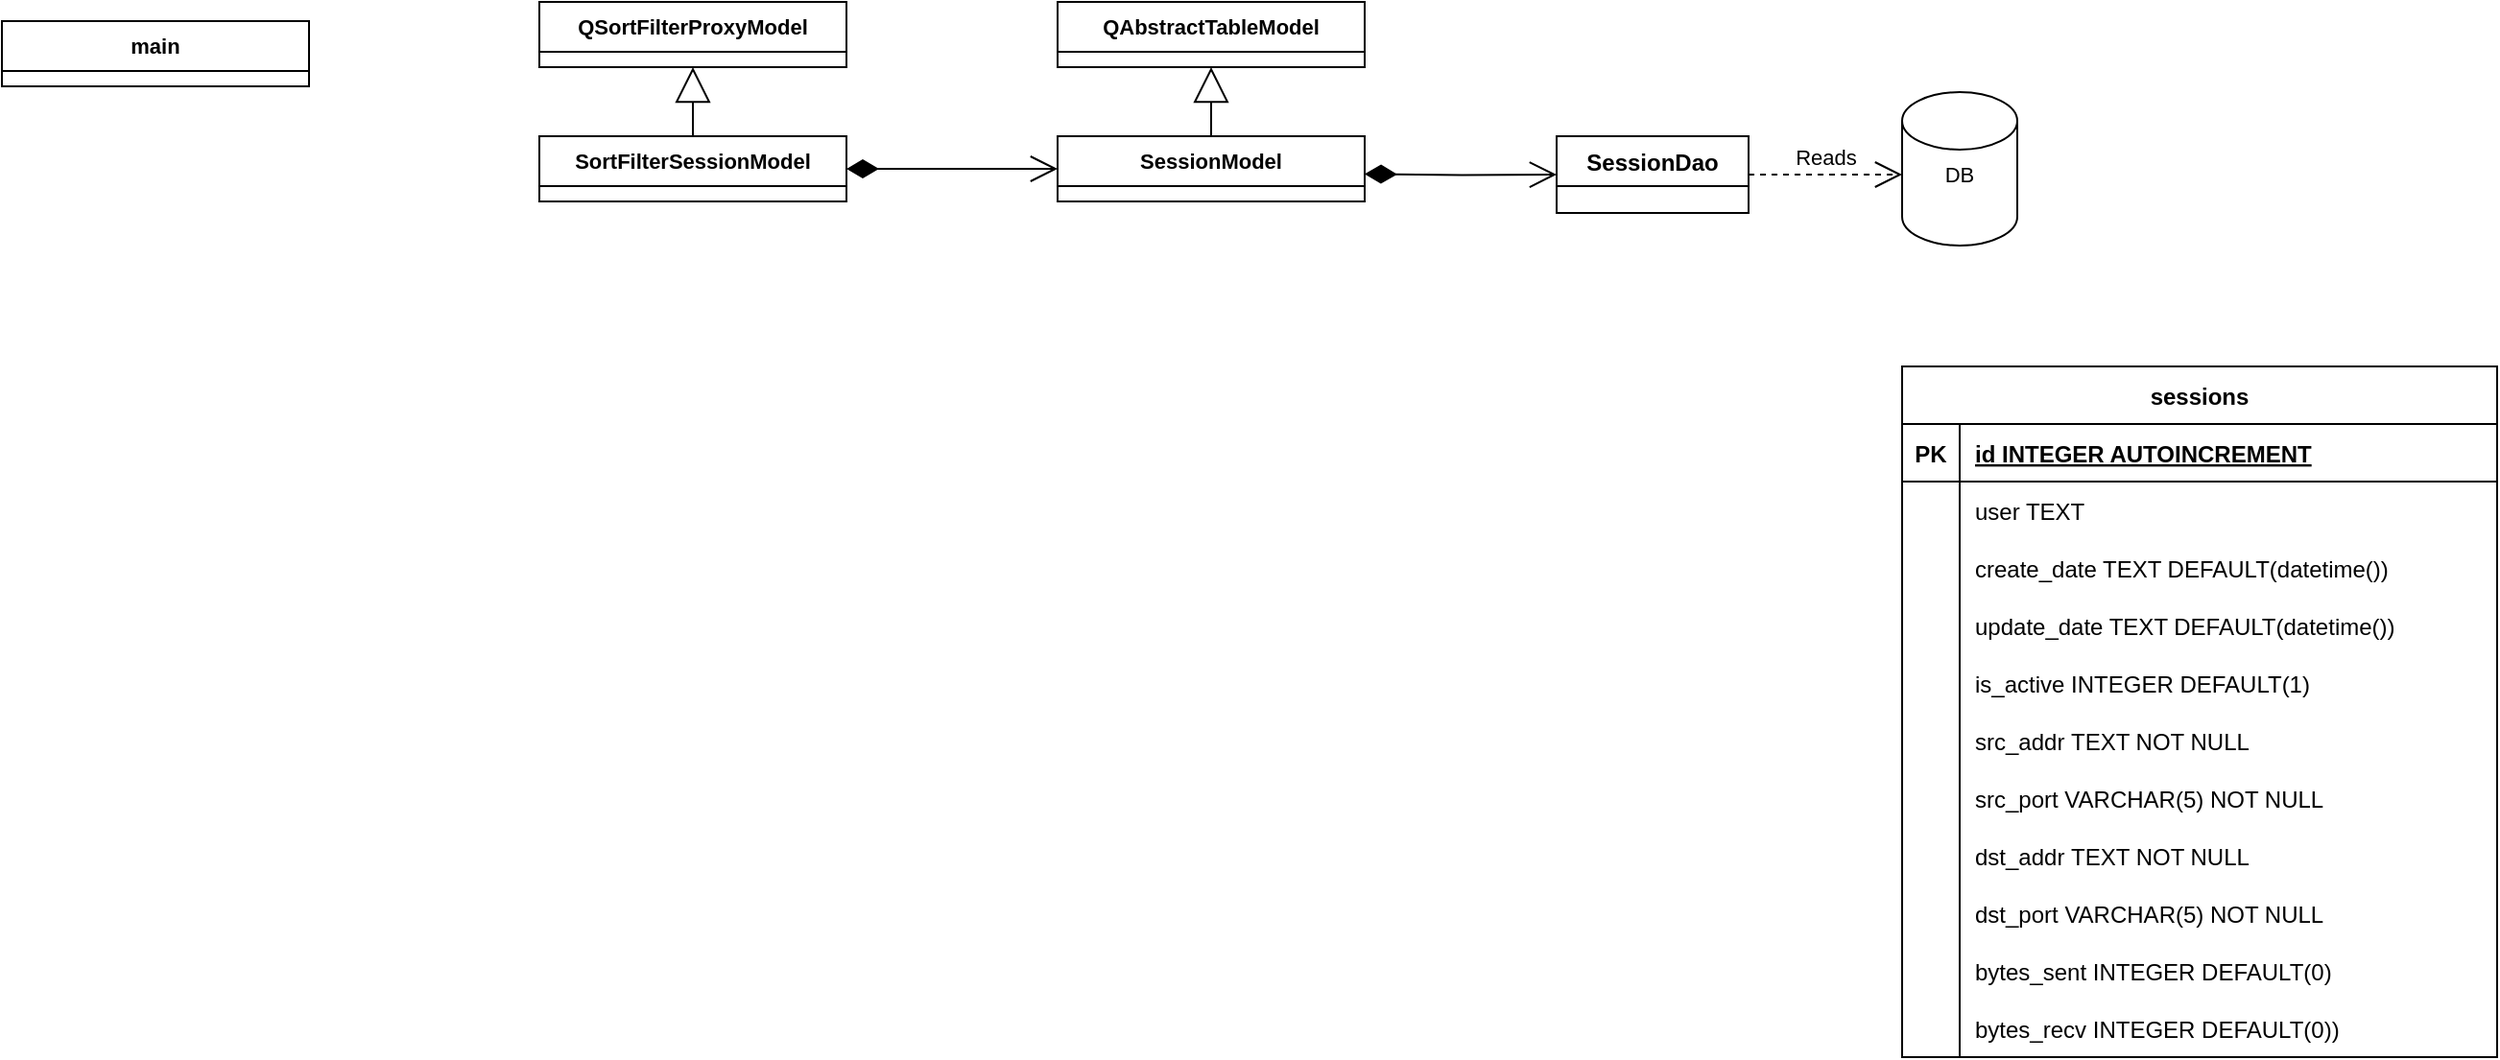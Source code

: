 <mxfile version="20.2.0" type="device"><diagram id="iTmhF2SwXaO4vA-vGADD" name="Page-1"><mxGraphModel dx="1839" dy="521" grid="1" gridSize="10" guides="1" tooltips="1" connect="1" arrows="1" fold="1" page="1" pageScale="1" pageWidth="850" pageHeight="1100" math="0" shadow="0"><root><mxCell id="0"/><mxCell id="1" parent="0"/><mxCell id="kBFMwJfpzvh-c2nmUErz-2" value="sessions" style="shape=table;startSize=30;container=1;collapsible=1;childLayout=tableLayout;fixedRows=1;rowLines=0;fontStyle=1;align=center;resizeLast=1;" parent="1" vertex="1"><mxGeometry x="530" y="530" width="310" height="360" as="geometry"/></mxCell><mxCell id="kBFMwJfpzvh-c2nmUErz-3" value="" style="shape=tableRow;horizontal=0;startSize=0;swimlaneHead=0;swimlaneBody=0;fillColor=none;collapsible=0;dropTarget=0;points=[[0,0.5],[1,0.5]];portConstraint=eastwest;top=0;left=0;right=0;bottom=1;" parent="kBFMwJfpzvh-c2nmUErz-2" vertex="1"><mxGeometry y="30" width="310" height="30" as="geometry"/></mxCell><mxCell id="kBFMwJfpzvh-c2nmUErz-4" value="PK" style="shape=partialRectangle;connectable=0;fillColor=none;top=0;left=0;bottom=0;right=0;fontStyle=1;overflow=hidden;" parent="kBFMwJfpzvh-c2nmUErz-3" vertex="1"><mxGeometry width="30" height="30" as="geometry"><mxRectangle width="30" height="30" as="alternateBounds"/></mxGeometry></mxCell><mxCell id="kBFMwJfpzvh-c2nmUErz-5" value="id INTEGER AUTOINCREMENT" style="shape=partialRectangle;connectable=0;fillColor=none;top=0;left=0;bottom=0;right=0;align=left;spacingLeft=6;fontStyle=5;overflow=hidden;" parent="kBFMwJfpzvh-c2nmUErz-3" vertex="1"><mxGeometry x="30" width="280" height="30" as="geometry"><mxRectangle width="280" height="30" as="alternateBounds"/></mxGeometry></mxCell><mxCell id="kBFMwJfpzvh-c2nmUErz-6" value="" style="shape=tableRow;horizontal=0;startSize=0;swimlaneHead=0;swimlaneBody=0;fillColor=none;collapsible=0;dropTarget=0;points=[[0,0.5],[1,0.5]];portConstraint=eastwest;top=0;left=0;right=0;bottom=0;" parent="kBFMwJfpzvh-c2nmUErz-2" vertex="1"><mxGeometry y="60" width="310" height="30" as="geometry"/></mxCell><mxCell id="kBFMwJfpzvh-c2nmUErz-7" value="" style="shape=partialRectangle;connectable=0;fillColor=none;top=0;left=0;bottom=0;right=0;editable=1;overflow=hidden;" parent="kBFMwJfpzvh-c2nmUErz-6" vertex="1"><mxGeometry width="30" height="30" as="geometry"><mxRectangle width="30" height="30" as="alternateBounds"/></mxGeometry></mxCell><mxCell id="kBFMwJfpzvh-c2nmUErz-8" value="user TEXT" style="shape=partialRectangle;connectable=0;fillColor=none;top=0;left=0;bottom=0;right=0;align=left;spacingLeft=6;overflow=hidden;" parent="kBFMwJfpzvh-c2nmUErz-6" vertex="1"><mxGeometry x="30" width="280" height="30" as="geometry"><mxRectangle width="280" height="30" as="alternateBounds"/></mxGeometry></mxCell><mxCell id="kBFMwJfpzvh-c2nmUErz-9" value="" style="shape=tableRow;horizontal=0;startSize=0;swimlaneHead=0;swimlaneBody=0;fillColor=none;collapsible=0;dropTarget=0;points=[[0,0.5],[1,0.5]];portConstraint=eastwest;top=0;left=0;right=0;bottom=0;" parent="kBFMwJfpzvh-c2nmUErz-2" vertex="1"><mxGeometry y="90" width="310" height="30" as="geometry"/></mxCell><mxCell id="kBFMwJfpzvh-c2nmUErz-10" value="" style="shape=partialRectangle;connectable=0;fillColor=none;top=0;left=0;bottom=0;right=0;editable=1;overflow=hidden;" parent="kBFMwJfpzvh-c2nmUErz-9" vertex="1"><mxGeometry width="30" height="30" as="geometry"><mxRectangle width="30" height="30" as="alternateBounds"/></mxGeometry></mxCell><mxCell id="kBFMwJfpzvh-c2nmUErz-11" value="create_date TEXT DEFAULT(datetime())" style="shape=partialRectangle;connectable=0;fillColor=none;top=0;left=0;bottom=0;right=0;align=left;spacingLeft=6;overflow=hidden;" parent="kBFMwJfpzvh-c2nmUErz-9" vertex="1"><mxGeometry x="30" width="280" height="30" as="geometry"><mxRectangle width="280" height="30" as="alternateBounds"/></mxGeometry></mxCell><mxCell id="kBFMwJfpzvh-c2nmUErz-12" value="" style="shape=tableRow;horizontal=0;startSize=0;swimlaneHead=0;swimlaneBody=0;fillColor=none;collapsible=0;dropTarget=0;points=[[0,0.5],[1,0.5]];portConstraint=eastwest;top=0;left=0;right=0;bottom=0;" parent="kBFMwJfpzvh-c2nmUErz-2" vertex="1"><mxGeometry y="120" width="310" height="30" as="geometry"/></mxCell><mxCell id="kBFMwJfpzvh-c2nmUErz-13" value="" style="shape=partialRectangle;connectable=0;fillColor=none;top=0;left=0;bottom=0;right=0;editable=1;overflow=hidden;" parent="kBFMwJfpzvh-c2nmUErz-12" vertex="1"><mxGeometry width="30" height="30" as="geometry"><mxRectangle width="30" height="30" as="alternateBounds"/></mxGeometry></mxCell><mxCell id="kBFMwJfpzvh-c2nmUErz-14" value="update_date TEXT DEFAULT(datetime())" style="shape=partialRectangle;connectable=0;fillColor=none;top=0;left=0;bottom=0;right=0;align=left;spacingLeft=6;overflow=hidden;" parent="kBFMwJfpzvh-c2nmUErz-12" vertex="1"><mxGeometry x="30" width="280" height="30" as="geometry"><mxRectangle width="280" height="30" as="alternateBounds"/></mxGeometry></mxCell><mxCell id="kBFMwJfpzvh-c2nmUErz-17" style="shape=tableRow;horizontal=0;startSize=0;swimlaneHead=0;swimlaneBody=0;fillColor=none;collapsible=0;dropTarget=0;points=[[0,0.5],[1,0.5]];portConstraint=eastwest;top=0;left=0;right=0;bottom=0;" parent="kBFMwJfpzvh-c2nmUErz-2" vertex="1"><mxGeometry y="150" width="310" height="30" as="geometry"/></mxCell><mxCell id="kBFMwJfpzvh-c2nmUErz-18" style="shape=partialRectangle;connectable=0;fillColor=none;top=0;left=0;bottom=0;right=0;editable=1;overflow=hidden;" parent="kBFMwJfpzvh-c2nmUErz-17" vertex="1"><mxGeometry width="30" height="30" as="geometry"><mxRectangle width="30" height="30" as="alternateBounds"/></mxGeometry></mxCell><mxCell id="kBFMwJfpzvh-c2nmUErz-19" value="is_active INTEGER DEFAULT(1)" style="shape=partialRectangle;connectable=0;fillColor=none;top=0;left=0;bottom=0;right=0;align=left;spacingLeft=6;overflow=hidden;" parent="kBFMwJfpzvh-c2nmUErz-17" vertex="1"><mxGeometry x="30" width="280" height="30" as="geometry"><mxRectangle width="280" height="30" as="alternateBounds"/></mxGeometry></mxCell><mxCell id="kBFMwJfpzvh-c2nmUErz-20" style="shape=tableRow;horizontal=0;startSize=0;swimlaneHead=0;swimlaneBody=0;fillColor=none;collapsible=0;dropTarget=0;points=[[0,0.5],[1,0.5]];portConstraint=eastwest;top=0;left=0;right=0;bottom=0;" parent="kBFMwJfpzvh-c2nmUErz-2" vertex="1"><mxGeometry y="180" width="310" height="30" as="geometry"/></mxCell><mxCell id="kBFMwJfpzvh-c2nmUErz-21" style="shape=partialRectangle;connectable=0;fillColor=none;top=0;left=0;bottom=0;right=0;editable=1;overflow=hidden;" parent="kBFMwJfpzvh-c2nmUErz-20" vertex="1"><mxGeometry width="30" height="30" as="geometry"><mxRectangle width="30" height="30" as="alternateBounds"/></mxGeometry></mxCell><mxCell id="kBFMwJfpzvh-c2nmUErz-22" value="src_addr TEXT NOT NULL" style="shape=partialRectangle;connectable=0;fillColor=none;top=0;left=0;bottom=0;right=0;align=left;spacingLeft=6;overflow=hidden;" parent="kBFMwJfpzvh-c2nmUErz-20" vertex="1"><mxGeometry x="30" width="280" height="30" as="geometry"><mxRectangle width="280" height="30" as="alternateBounds"/></mxGeometry></mxCell><mxCell id="kBFMwJfpzvh-c2nmUErz-23" style="shape=tableRow;horizontal=0;startSize=0;swimlaneHead=0;swimlaneBody=0;fillColor=none;collapsible=0;dropTarget=0;points=[[0,0.5],[1,0.5]];portConstraint=eastwest;top=0;left=0;right=0;bottom=0;" parent="kBFMwJfpzvh-c2nmUErz-2" vertex="1"><mxGeometry y="210" width="310" height="30" as="geometry"/></mxCell><mxCell id="kBFMwJfpzvh-c2nmUErz-24" style="shape=partialRectangle;connectable=0;fillColor=none;top=0;left=0;bottom=0;right=0;editable=1;overflow=hidden;" parent="kBFMwJfpzvh-c2nmUErz-23" vertex="1"><mxGeometry width="30" height="30" as="geometry"><mxRectangle width="30" height="30" as="alternateBounds"/></mxGeometry></mxCell><mxCell id="kBFMwJfpzvh-c2nmUErz-25" value="src_port VARCHAR(5) NOT NULL" style="shape=partialRectangle;connectable=0;fillColor=none;top=0;left=0;bottom=0;right=0;align=left;spacingLeft=6;overflow=hidden;" parent="kBFMwJfpzvh-c2nmUErz-23" vertex="1"><mxGeometry x="30" width="280" height="30" as="geometry"><mxRectangle width="280" height="30" as="alternateBounds"/></mxGeometry></mxCell><mxCell id="kBFMwJfpzvh-c2nmUErz-26" style="shape=tableRow;horizontal=0;startSize=0;swimlaneHead=0;swimlaneBody=0;fillColor=none;collapsible=0;dropTarget=0;points=[[0,0.5],[1,0.5]];portConstraint=eastwest;top=0;left=0;right=0;bottom=0;" parent="kBFMwJfpzvh-c2nmUErz-2" vertex="1"><mxGeometry y="240" width="310" height="30" as="geometry"/></mxCell><mxCell id="kBFMwJfpzvh-c2nmUErz-27" style="shape=partialRectangle;connectable=0;fillColor=none;top=0;left=0;bottom=0;right=0;editable=1;overflow=hidden;" parent="kBFMwJfpzvh-c2nmUErz-26" vertex="1"><mxGeometry width="30" height="30" as="geometry"><mxRectangle width="30" height="30" as="alternateBounds"/></mxGeometry></mxCell><mxCell id="kBFMwJfpzvh-c2nmUErz-28" value="dst_addr TEXT NOT NULL" style="shape=partialRectangle;connectable=0;fillColor=none;top=0;left=0;bottom=0;right=0;align=left;spacingLeft=6;overflow=hidden;" parent="kBFMwJfpzvh-c2nmUErz-26" vertex="1"><mxGeometry x="30" width="280" height="30" as="geometry"><mxRectangle width="280" height="30" as="alternateBounds"/></mxGeometry></mxCell><mxCell id="kBFMwJfpzvh-c2nmUErz-29" style="shape=tableRow;horizontal=0;startSize=0;swimlaneHead=0;swimlaneBody=0;fillColor=none;collapsible=0;dropTarget=0;points=[[0,0.5],[1,0.5]];portConstraint=eastwest;top=0;left=0;right=0;bottom=0;" parent="kBFMwJfpzvh-c2nmUErz-2" vertex="1"><mxGeometry y="270" width="310" height="30" as="geometry"/></mxCell><mxCell id="kBFMwJfpzvh-c2nmUErz-30" style="shape=partialRectangle;connectable=0;fillColor=none;top=0;left=0;bottom=0;right=0;editable=1;overflow=hidden;" parent="kBFMwJfpzvh-c2nmUErz-29" vertex="1"><mxGeometry width="30" height="30" as="geometry"><mxRectangle width="30" height="30" as="alternateBounds"/></mxGeometry></mxCell><mxCell id="kBFMwJfpzvh-c2nmUErz-31" value="dst_port VARCHAR(5) NOT NULL" style="shape=partialRectangle;connectable=0;fillColor=none;top=0;left=0;bottom=0;right=0;align=left;spacingLeft=6;overflow=hidden;" parent="kBFMwJfpzvh-c2nmUErz-29" vertex="1"><mxGeometry x="30" width="280" height="30" as="geometry"><mxRectangle width="280" height="30" as="alternateBounds"/></mxGeometry></mxCell><mxCell id="kBFMwJfpzvh-c2nmUErz-32" style="shape=tableRow;horizontal=0;startSize=0;swimlaneHead=0;swimlaneBody=0;fillColor=none;collapsible=0;dropTarget=0;points=[[0,0.5],[1,0.5]];portConstraint=eastwest;top=0;left=0;right=0;bottom=0;" parent="kBFMwJfpzvh-c2nmUErz-2" vertex="1"><mxGeometry y="300" width="310" height="30" as="geometry"/></mxCell><mxCell id="kBFMwJfpzvh-c2nmUErz-33" style="shape=partialRectangle;connectable=0;fillColor=none;top=0;left=0;bottom=0;right=0;editable=1;overflow=hidden;" parent="kBFMwJfpzvh-c2nmUErz-32" vertex="1"><mxGeometry width="30" height="30" as="geometry"><mxRectangle width="30" height="30" as="alternateBounds"/></mxGeometry></mxCell><mxCell id="kBFMwJfpzvh-c2nmUErz-34" value="bytes_sent INTEGER DEFAULT(0)" style="shape=partialRectangle;connectable=0;fillColor=none;top=0;left=0;bottom=0;right=0;align=left;spacingLeft=6;overflow=hidden;" parent="kBFMwJfpzvh-c2nmUErz-32" vertex="1"><mxGeometry x="30" width="280" height="30" as="geometry"><mxRectangle width="280" height="30" as="alternateBounds"/></mxGeometry></mxCell><mxCell id="kBFMwJfpzvh-c2nmUErz-35" style="shape=tableRow;horizontal=0;startSize=0;swimlaneHead=0;swimlaneBody=0;fillColor=none;collapsible=0;dropTarget=0;points=[[0,0.5],[1,0.5]];portConstraint=eastwest;top=0;left=0;right=0;bottom=0;" parent="kBFMwJfpzvh-c2nmUErz-2" vertex="1"><mxGeometry y="330" width="310" height="30" as="geometry"/></mxCell><mxCell id="kBFMwJfpzvh-c2nmUErz-36" style="shape=partialRectangle;connectable=0;fillColor=none;top=0;left=0;bottom=0;right=0;editable=1;overflow=hidden;" parent="kBFMwJfpzvh-c2nmUErz-35" vertex="1"><mxGeometry width="30" height="30" as="geometry"><mxRectangle width="30" height="30" as="alternateBounds"/></mxGeometry></mxCell><mxCell id="kBFMwJfpzvh-c2nmUErz-37" value="bytes_recv INTEGER DEFAULT(0))" style="shape=partialRectangle;connectable=0;fillColor=none;top=0;left=0;bottom=0;right=0;align=left;spacingLeft=6;overflow=hidden;" parent="kBFMwJfpzvh-c2nmUErz-35" vertex="1"><mxGeometry x="30" width="280" height="30" as="geometry"><mxRectangle width="280" height="30" as="alternateBounds"/></mxGeometry></mxCell><mxCell id="kBFMwJfpzvh-c2nmUErz-38" value="SessionDao" style="swimlane;fontStyle=1;align=center;verticalAlign=top;childLayout=stackLayout;horizontal=1;startSize=26;horizontalStack=0;resizeParent=1;resizeParentMax=0;resizeLast=0;collapsible=1;marginBottom=0;" parent="1" vertex="1"><mxGeometry x="350" y="410" width="100" height="40" as="geometry"/></mxCell><mxCell id="kBFMwJfpzvh-c2nmUErz-49" value="Reads" style="endArrow=open;endSize=12;dashed=1;html=1;rounded=0;labelPosition=center;verticalLabelPosition=top;align=center;verticalAlign=bottom;fontSize=11;" parent="1" source="kBFMwJfpzvh-c2nmUErz-38" edge="1"><mxGeometry width="160" relative="1" as="geometry"><mxPoint x="450" y="429.66" as="sourcePoint"/><mxPoint x="530" y="430" as="targetPoint"/></mxGeometry></mxCell><mxCell id="kBFMwJfpzvh-c2nmUErz-51" value="SessionModel" style="swimlane;fontStyle=1;align=center;verticalAlign=top;childLayout=stackLayout;horizontal=1;startSize=26;horizontalStack=0;resizeParent=1;resizeParentMax=0;resizeLast=0;collapsible=1;marginBottom=0;fontSize=11;" parent="1" vertex="1"><mxGeometry x="90" y="410" width="160" height="34" as="geometry"><mxRectangle x="90" y="410" width="110" height="30" as="alternateBounds"/></mxGeometry></mxCell><mxCell id="kBFMwJfpzvh-c2nmUErz-55" value="" style="shape=cylinder3;whiteSpace=wrap;html=1;boundedLbl=1;backgroundOutline=1;size=15;fontSize=11;" parent="1" vertex="1"><mxGeometry x="530" y="387" width="60" height="80" as="geometry"/></mxCell><mxCell id="kBFMwJfpzvh-c2nmUErz-56" value="DB" style="text;html=1;strokeColor=none;fillColor=none;align=center;verticalAlign=middle;whiteSpace=wrap;rounded=0;fontSize=11;" parent="1" vertex="1"><mxGeometry x="530" y="415" width="60" height="30" as="geometry"/></mxCell><mxCell id="kBFMwJfpzvh-c2nmUErz-57" value="" style="endArrow=open;html=1;endSize=12;startArrow=diamondThin;startSize=14;startFill=1;edgeStyle=orthogonalEdgeStyle;align=left;verticalAlign=bottom;rounded=0;fontSize=11;" parent="1" target="kBFMwJfpzvh-c2nmUErz-38" edge="1"><mxGeometry x="0.602" relative="1" as="geometry"><mxPoint x="250" y="429.7" as="sourcePoint"/><mxPoint x="410" y="429.7" as="targetPoint"/><mxPoint as="offset"/></mxGeometry></mxCell><mxCell id="kBFMwJfpzvh-c2nmUErz-58" value="" style="endArrow=block;endSize=16;endFill=0;html=1;rounded=0;fontSize=11;" parent="1" source="kBFMwJfpzvh-c2nmUErz-51" target="kBFMwJfpzvh-c2nmUErz-59" edge="1"><mxGeometry x="0.125" y="-4" width="160" relative="1" as="geometry"><mxPoint x="120" y="386.39" as="sourcePoint"/><mxPoint x="170" y="370" as="targetPoint"/><mxPoint as="offset"/></mxGeometry></mxCell><mxCell id="kBFMwJfpzvh-c2nmUErz-59" value="QAbstractTableModel" style="swimlane;fontStyle=1;align=center;verticalAlign=top;childLayout=stackLayout;horizontal=1;startSize=26;horizontalStack=0;resizeParent=1;resizeParentMax=0;resizeLast=0;collapsible=1;marginBottom=0;fontSize=11;" parent="1" vertex="1"><mxGeometry x="90" y="340" width="160" height="34" as="geometry"><mxRectangle x="90" y="340" width="150" height="30" as="alternateBounds"/></mxGeometry></mxCell><mxCell id="e5reTFz7asy6cnV3wQFr-1" value="SortFilterSessionModel" style="swimlane;fontStyle=1;align=center;verticalAlign=top;childLayout=stackLayout;horizontal=1;startSize=26;horizontalStack=0;resizeParent=1;resizeParentMax=0;resizeLast=0;collapsible=1;marginBottom=0;fontSize=11;" vertex="1" parent="1"><mxGeometry x="-180" y="410" width="160" height="34" as="geometry"/></mxCell><mxCell id="e5reTFz7asy6cnV3wQFr-7" value="QSortFilterProxyModel" style="swimlane;fontStyle=1;align=center;verticalAlign=top;childLayout=stackLayout;horizontal=1;startSize=26;horizontalStack=0;resizeParent=1;resizeParentMax=0;resizeLast=0;collapsible=1;marginBottom=0;fontSize=11;" vertex="1" parent="1"><mxGeometry x="-180" y="340" width="160" height="34" as="geometry"><mxRectangle x="90" y="340" width="150" height="30" as="alternateBounds"/></mxGeometry></mxCell><mxCell id="e5reTFz7asy6cnV3wQFr-8" value="" style="endArrow=block;endSize=16;endFill=0;html=1;rounded=0;fontSize=11;exitX=0.5;exitY=0;exitDx=0;exitDy=0;" edge="1" parent="1" source="e5reTFz7asy6cnV3wQFr-1" target="e5reTFz7asy6cnV3wQFr-7"><mxGeometry x="0.125" y="-4" width="160" relative="1" as="geometry"><mxPoint x="-100.43" y="400" as="sourcePoint"/><mxPoint x="-100.43" y="364.0" as="targetPoint"/><mxPoint as="offset"/></mxGeometry></mxCell><mxCell id="e5reTFz7asy6cnV3wQFr-11" value="" style="endArrow=open;html=1;endSize=12;startArrow=diamondThin;startSize=14;startFill=1;edgeStyle=orthogonalEdgeStyle;align=left;verticalAlign=bottom;rounded=0;fontSize=11;" edge="1" parent="1" source="e5reTFz7asy6cnV3wQFr-1" target="kBFMwJfpzvh-c2nmUErz-51"><mxGeometry x="0.602" relative="1" as="geometry"><mxPoint x="260" y="439.7" as="sourcePoint"/><mxPoint x="360" y="440.0" as="targetPoint"/><mxPoint as="offset"/></mxGeometry></mxCell><mxCell id="e5reTFz7asy6cnV3wQFr-12" value="main" style="swimlane;fontStyle=1;align=center;verticalAlign=top;childLayout=stackLayout;horizontal=1;startSize=26;horizontalStack=0;resizeParent=1;resizeParentMax=0;resizeLast=0;collapsible=1;marginBottom=0;fontSize=11;" vertex="1" parent="1"><mxGeometry x="-460" y="350" width="160" height="34" as="geometry"/></mxCell></root></mxGraphModel></diagram></mxfile>